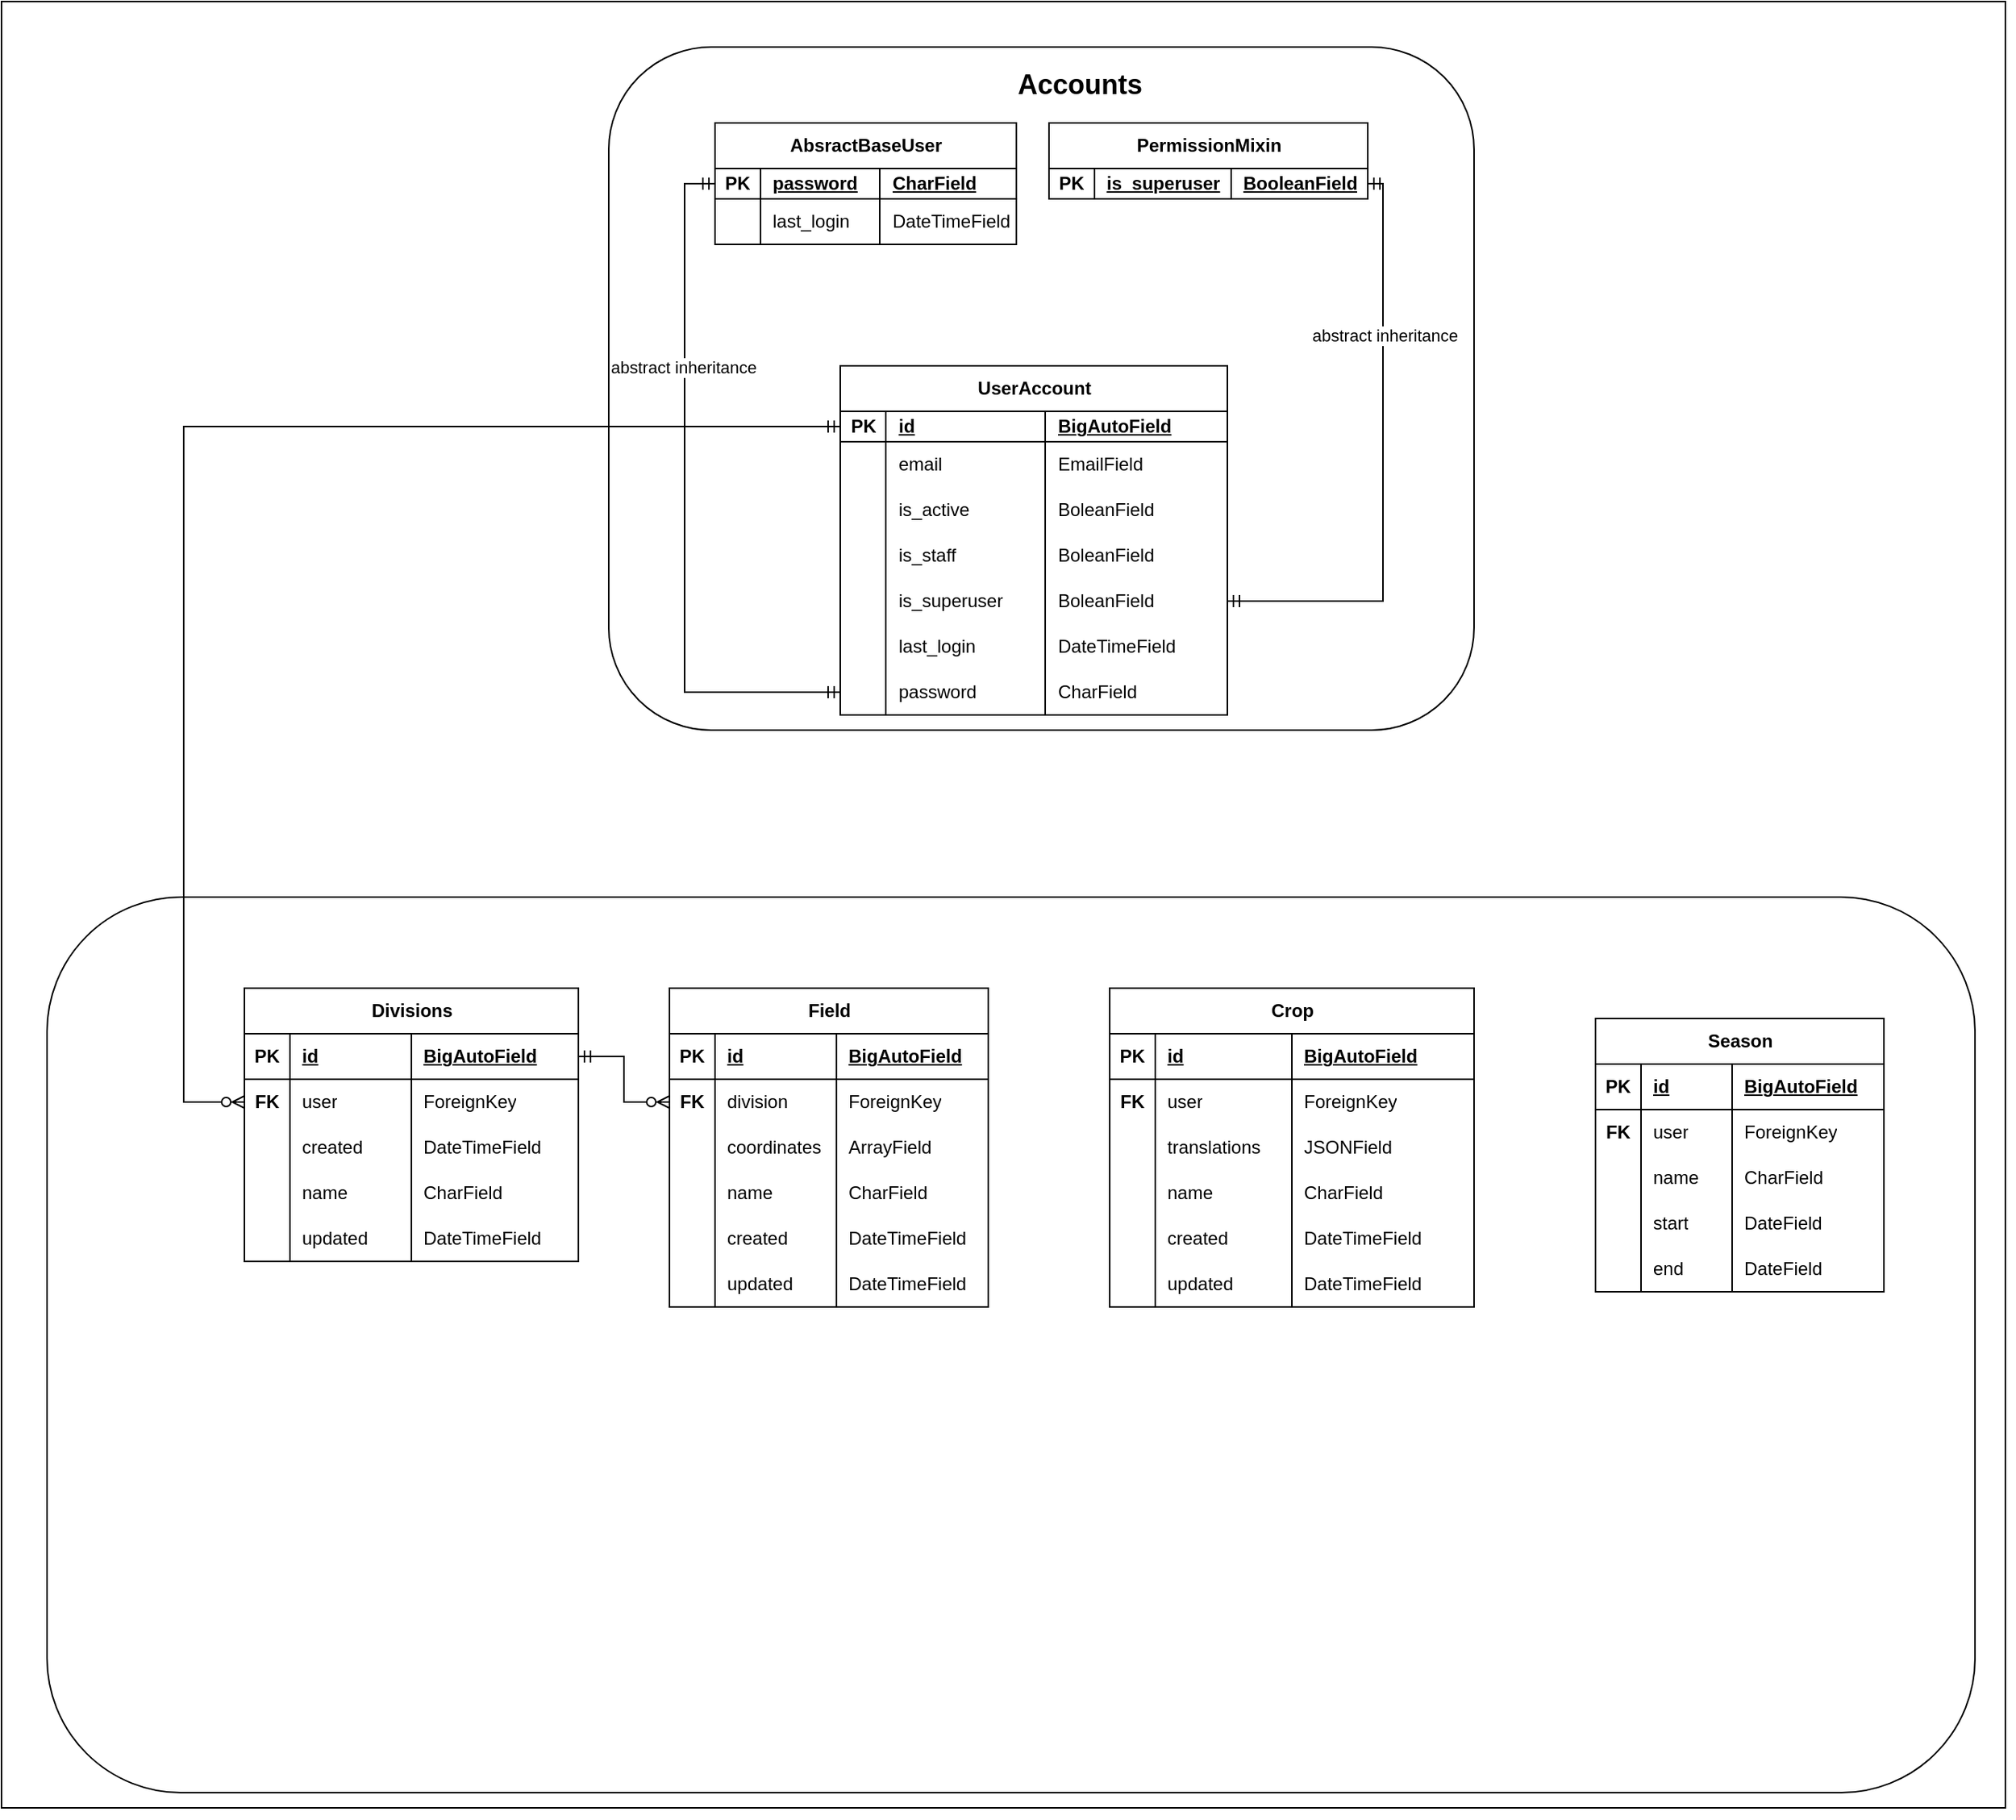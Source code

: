 <mxfile version="25.0.1">
  <diagram name="Page-1" id="e56a1550-8fbb-45ad-956c-1786394a9013">
    <mxGraphModel dx="2534" dy="1670" grid="1" gridSize="10" guides="1" tooltips="1" connect="1" arrows="1" fold="1" page="1" pageScale="1" pageWidth="1100" pageHeight="850" background="none" math="0" shadow="0">
      <root>
        <mxCell id="0" />
        <mxCell id="1" parent="0" />
        <mxCell id="ME0c5dzLjAm_qCSo5wsc-98" value="" style="group;shadow=1;" vertex="1" connectable="0" parent="1">
          <mxGeometry x="60" y="-90" width="980" height="1160" as="geometry" />
        </mxCell>
        <mxCell id="ME0c5dzLjAm_qCSo5wsc-104" value="" style="rounded=0;whiteSpace=wrap;html=1;" vertex="1" parent="ME0c5dzLjAm_qCSo5wsc-98">
          <mxGeometry x="-340" y="-30" width="1320" height="1190" as="geometry" />
        </mxCell>
        <mxCell id="ME0c5dzLjAm_qCSo5wsc-14" value="" style="rounded=1;whiteSpace=wrap;html=1;" vertex="1" parent="ME0c5dzLjAm_qCSo5wsc-98">
          <mxGeometry x="60" width="570" height="450" as="geometry" />
        </mxCell>
        <mxCell id="ME0c5dzLjAm_qCSo5wsc-15" value="UserAccount" style="shape=table;startSize=30;container=1;collapsible=1;childLayout=tableLayout;fixedRows=1;rowLines=0;fontStyle=1;align=center;resizeLast=1;html=1;" vertex="1" parent="ME0c5dzLjAm_qCSo5wsc-98">
          <mxGeometry x="212.5" y="210" width="255" height="230" as="geometry" />
        </mxCell>
        <mxCell id="ME0c5dzLjAm_qCSo5wsc-16" value="" style="shape=tableRow;horizontal=0;startSize=0;swimlaneHead=0;swimlaneBody=0;fillColor=none;collapsible=0;dropTarget=0;points=[[0,0.5],[1,0.5]];portConstraint=eastwest;top=0;left=0;right=0;bottom=1;" vertex="1" parent="ME0c5dzLjAm_qCSo5wsc-15">
          <mxGeometry y="30" width="255" height="20" as="geometry" />
        </mxCell>
        <mxCell id="ME0c5dzLjAm_qCSo5wsc-17" value="PK" style="shape=partialRectangle;connectable=0;fillColor=none;top=0;left=0;bottom=0;right=0;fontStyle=1;overflow=hidden;whiteSpace=wrap;html=1;" vertex="1" parent="ME0c5dzLjAm_qCSo5wsc-16">
          <mxGeometry width="30" height="20" as="geometry">
            <mxRectangle width="30" height="20" as="alternateBounds" />
          </mxGeometry>
        </mxCell>
        <mxCell id="ME0c5dzLjAm_qCSo5wsc-18" value="id" style="shape=partialRectangle;connectable=0;fillColor=none;top=0;left=0;bottom=0;right=0;align=left;spacingLeft=6;fontStyle=5;overflow=hidden;whiteSpace=wrap;html=1;" vertex="1" parent="ME0c5dzLjAm_qCSo5wsc-16">
          <mxGeometry x="30" width="105" height="20" as="geometry">
            <mxRectangle width="105" height="20" as="alternateBounds" />
          </mxGeometry>
        </mxCell>
        <mxCell id="ME0c5dzLjAm_qCSo5wsc-34" value="BigAutoField" style="shape=partialRectangle;connectable=0;fillColor=none;top=0;left=0;bottom=0;right=0;align=left;spacingLeft=6;fontStyle=5;overflow=hidden;whiteSpace=wrap;html=1;" vertex="1" parent="ME0c5dzLjAm_qCSo5wsc-16">
          <mxGeometry x="135" width="120" height="20" as="geometry">
            <mxRectangle width="120" height="20" as="alternateBounds" />
          </mxGeometry>
        </mxCell>
        <mxCell id="ME0c5dzLjAm_qCSo5wsc-19" value="" style="shape=tableRow;horizontal=0;startSize=0;swimlaneHead=0;swimlaneBody=0;fillColor=none;collapsible=0;dropTarget=0;points=[[0,0.5],[1,0.5]];portConstraint=eastwest;top=0;left=0;right=0;bottom=0;" vertex="1" parent="ME0c5dzLjAm_qCSo5wsc-15">
          <mxGeometry y="50" width="255" height="30" as="geometry" />
        </mxCell>
        <mxCell id="ME0c5dzLjAm_qCSo5wsc-20" value="" style="shape=partialRectangle;connectable=0;fillColor=none;top=0;left=0;bottom=0;right=0;editable=1;overflow=hidden;whiteSpace=wrap;html=1;" vertex="1" parent="ME0c5dzLjAm_qCSo5wsc-19">
          <mxGeometry width="30" height="30" as="geometry">
            <mxRectangle width="30" height="30" as="alternateBounds" />
          </mxGeometry>
        </mxCell>
        <mxCell id="ME0c5dzLjAm_qCSo5wsc-21" value="email" style="shape=partialRectangle;connectable=0;fillColor=none;top=0;left=0;bottom=0;right=0;align=left;spacingLeft=6;overflow=hidden;whiteSpace=wrap;html=1;" vertex="1" parent="ME0c5dzLjAm_qCSo5wsc-19">
          <mxGeometry x="30" width="105" height="30" as="geometry">
            <mxRectangle width="105" height="30" as="alternateBounds" />
          </mxGeometry>
        </mxCell>
        <mxCell id="ME0c5dzLjAm_qCSo5wsc-35" value="EmailField" style="shape=partialRectangle;connectable=0;fillColor=none;top=0;left=0;bottom=0;right=0;align=left;spacingLeft=6;overflow=hidden;whiteSpace=wrap;html=1;" vertex="1" parent="ME0c5dzLjAm_qCSo5wsc-19">
          <mxGeometry x="135" width="120" height="30" as="geometry">
            <mxRectangle width="120" height="30" as="alternateBounds" />
          </mxGeometry>
        </mxCell>
        <mxCell id="ME0c5dzLjAm_qCSo5wsc-22" value="" style="shape=tableRow;horizontal=0;startSize=0;swimlaneHead=0;swimlaneBody=0;fillColor=none;collapsible=0;dropTarget=0;points=[[0,0.5],[1,0.5]];portConstraint=eastwest;top=0;left=0;right=0;bottom=0;" vertex="1" parent="ME0c5dzLjAm_qCSo5wsc-15">
          <mxGeometry y="80" width="255" height="30" as="geometry" />
        </mxCell>
        <mxCell id="ME0c5dzLjAm_qCSo5wsc-23" value="" style="shape=partialRectangle;connectable=0;fillColor=none;top=0;left=0;bottom=0;right=0;editable=1;overflow=hidden;whiteSpace=wrap;html=1;" vertex="1" parent="ME0c5dzLjAm_qCSo5wsc-22">
          <mxGeometry width="30" height="30" as="geometry">
            <mxRectangle width="30" height="30" as="alternateBounds" />
          </mxGeometry>
        </mxCell>
        <mxCell id="ME0c5dzLjAm_qCSo5wsc-24" value="is_active" style="shape=partialRectangle;connectable=0;fillColor=none;top=0;left=0;bottom=0;right=0;align=left;spacingLeft=6;overflow=hidden;whiteSpace=wrap;html=1;" vertex="1" parent="ME0c5dzLjAm_qCSo5wsc-22">
          <mxGeometry x="30" width="105" height="30" as="geometry">
            <mxRectangle width="105" height="30" as="alternateBounds" />
          </mxGeometry>
        </mxCell>
        <mxCell id="ME0c5dzLjAm_qCSo5wsc-36" value="BoleanField" style="shape=partialRectangle;connectable=0;fillColor=none;top=0;left=0;bottom=0;right=0;align=left;spacingLeft=6;overflow=hidden;whiteSpace=wrap;html=1;" vertex="1" parent="ME0c5dzLjAm_qCSo5wsc-22">
          <mxGeometry x="135" width="120" height="30" as="geometry">
            <mxRectangle width="120" height="30" as="alternateBounds" />
          </mxGeometry>
        </mxCell>
        <mxCell id="ME0c5dzLjAm_qCSo5wsc-25" value="" style="shape=tableRow;horizontal=0;startSize=0;swimlaneHead=0;swimlaneBody=0;fillColor=none;collapsible=0;dropTarget=0;points=[[0,0.5],[1,0.5]];portConstraint=eastwest;top=0;left=0;right=0;bottom=0;" vertex="1" parent="ME0c5dzLjAm_qCSo5wsc-15">
          <mxGeometry y="110" width="255" height="30" as="geometry" />
        </mxCell>
        <mxCell id="ME0c5dzLjAm_qCSo5wsc-26" value="" style="shape=partialRectangle;connectable=0;fillColor=none;top=0;left=0;bottom=0;right=0;editable=1;overflow=hidden;whiteSpace=wrap;html=1;" vertex="1" parent="ME0c5dzLjAm_qCSo5wsc-25">
          <mxGeometry width="30" height="30" as="geometry">
            <mxRectangle width="30" height="30" as="alternateBounds" />
          </mxGeometry>
        </mxCell>
        <mxCell id="ME0c5dzLjAm_qCSo5wsc-27" value="is_staff" style="shape=partialRectangle;connectable=0;fillColor=none;top=0;left=0;bottom=0;right=0;align=left;spacingLeft=6;overflow=hidden;whiteSpace=wrap;html=1;" vertex="1" parent="ME0c5dzLjAm_qCSo5wsc-25">
          <mxGeometry x="30" width="105" height="30" as="geometry">
            <mxRectangle width="105" height="30" as="alternateBounds" />
          </mxGeometry>
        </mxCell>
        <mxCell id="ME0c5dzLjAm_qCSo5wsc-37" value="BoleanField" style="shape=partialRectangle;connectable=0;fillColor=none;top=0;left=0;bottom=0;right=0;align=left;spacingLeft=6;overflow=hidden;whiteSpace=wrap;html=1;" vertex="1" parent="ME0c5dzLjAm_qCSo5wsc-25">
          <mxGeometry x="135" width="120" height="30" as="geometry">
            <mxRectangle width="120" height="30" as="alternateBounds" />
          </mxGeometry>
        </mxCell>
        <mxCell id="ME0c5dzLjAm_qCSo5wsc-31" style="shape=tableRow;horizontal=0;startSize=0;swimlaneHead=0;swimlaneBody=0;fillColor=none;collapsible=0;dropTarget=0;points=[[0,0.5],[1,0.5]];portConstraint=eastwest;top=0;left=0;right=0;bottom=0;" vertex="1" parent="ME0c5dzLjAm_qCSo5wsc-15">
          <mxGeometry y="140" width="255" height="30" as="geometry" />
        </mxCell>
        <mxCell id="ME0c5dzLjAm_qCSo5wsc-32" style="shape=partialRectangle;connectable=0;fillColor=none;top=0;left=0;bottom=0;right=0;editable=1;overflow=hidden;whiteSpace=wrap;html=1;" vertex="1" parent="ME0c5dzLjAm_qCSo5wsc-31">
          <mxGeometry width="30" height="30" as="geometry">
            <mxRectangle width="30" height="30" as="alternateBounds" />
          </mxGeometry>
        </mxCell>
        <mxCell id="ME0c5dzLjAm_qCSo5wsc-33" value="is_superuser" style="shape=partialRectangle;connectable=0;fillColor=none;top=0;left=0;bottom=0;right=0;align=left;spacingLeft=6;overflow=hidden;whiteSpace=wrap;html=1;" vertex="1" parent="ME0c5dzLjAm_qCSo5wsc-31">
          <mxGeometry x="30" width="105" height="30" as="geometry">
            <mxRectangle width="105" height="30" as="alternateBounds" />
          </mxGeometry>
        </mxCell>
        <mxCell id="ME0c5dzLjAm_qCSo5wsc-38" value="BoleanField" style="shape=partialRectangle;connectable=0;fillColor=none;top=0;left=0;bottom=0;right=0;align=left;spacingLeft=6;overflow=hidden;whiteSpace=wrap;html=1;" vertex="1" parent="ME0c5dzLjAm_qCSo5wsc-31">
          <mxGeometry x="135" width="120" height="30" as="geometry">
            <mxRectangle width="120" height="30" as="alternateBounds" />
          </mxGeometry>
        </mxCell>
        <mxCell id="ME0c5dzLjAm_qCSo5wsc-43" style="shape=tableRow;horizontal=0;startSize=0;swimlaneHead=0;swimlaneBody=0;fillColor=none;collapsible=0;dropTarget=0;points=[[0,0.5],[1,0.5]];portConstraint=eastwest;top=0;left=0;right=0;bottom=0;" vertex="1" parent="ME0c5dzLjAm_qCSo5wsc-15">
          <mxGeometry y="170" width="255" height="30" as="geometry" />
        </mxCell>
        <mxCell id="ME0c5dzLjAm_qCSo5wsc-44" style="shape=partialRectangle;connectable=0;fillColor=none;top=0;left=0;bottom=0;right=0;editable=1;overflow=hidden;whiteSpace=wrap;html=1;" vertex="1" parent="ME0c5dzLjAm_qCSo5wsc-43">
          <mxGeometry width="30" height="30" as="geometry">
            <mxRectangle width="30" height="30" as="alternateBounds" />
          </mxGeometry>
        </mxCell>
        <mxCell id="ME0c5dzLjAm_qCSo5wsc-45" value="last_login" style="shape=partialRectangle;connectable=0;fillColor=none;top=0;left=0;bottom=0;right=0;align=left;spacingLeft=6;overflow=hidden;whiteSpace=wrap;html=1;" vertex="1" parent="ME0c5dzLjAm_qCSo5wsc-43">
          <mxGeometry x="30" width="105" height="30" as="geometry">
            <mxRectangle width="105" height="30" as="alternateBounds" />
          </mxGeometry>
        </mxCell>
        <mxCell id="ME0c5dzLjAm_qCSo5wsc-46" value="DateTimeField" style="shape=partialRectangle;connectable=0;fillColor=none;top=0;left=0;bottom=0;right=0;align=left;spacingLeft=6;overflow=hidden;whiteSpace=wrap;html=1;" vertex="1" parent="ME0c5dzLjAm_qCSo5wsc-43">
          <mxGeometry x="135" width="120" height="30" as="geometry">
            <mxRectangle width="120" height="30" as="alternateBounds" />
          </mxGeometry>
        </mxCell>
        <mxCell id="ME0c5dzLjAm_qCSo5wsc-39" style="shape=tableRow;horizontal=0;startSize=0;swimlaneHead=0;swimlaneBody=0;fillColor=none;collapsible=0;dropTarget=0;points=[[0,0.5],[1,0.5]];portConstraint=eastwest;top=0;left=0;right=0;bottom=0;" vertex="1" parent="ME0c5dzLjAm_qCSo5wsc-15">
          <mxGeometry y="200" width="255" height="30" as="geometry" />
        </mxCell>
        <mxCell id="ME0c5dzLjAm_qCSo5wsc-40" style="shape=partialRectangle;connectable=0;fillColor=none;top=0;left=0;bottom=0;right=0;editable=1;overflow=hidden;whiteSpace=wrap;html=1;" vertex="1" parent="ME0c5dzLjAm_qCSo5wsc-39">
          <mxGeometry width="30" height="30" as="geometry">
            <mxRectangle width="30" height="30" as="alternateBounds" />
          </mxGeometry>
        </mxCell>
        <mxCell id="ME0c5dzLjAm_qCSo5wsc-41" value="password" style="shape=partialRectangle;connectable=0;fillColor=none;top=0;left=0;bottom=0;right=0;align=left;spacingLeft=6;overflow=hidden;whiteSpace=wrap;html=1;" vertex="1" parent="ME0c5dzLjAm_qCSo5wsc-39">
          <mxGeometry x="30" width="105" height="30" as="geometry">
            <mxRectangle width="105" height="30" as="alternateBounds" />
          </mxGeometry>
        </mxCell>
        <mxCell id="ME0c5dzLjAm_qCSo5wsc-42" value="CharField" style="shape=partialRectangle;connectable=0;fillColor=none;top=0;left=0;bottom=0;right=0;align=left;spacingLeft=6;overflow=hidden;whiteSpace=wrap;html=1;" vertex="1" parent="ME0c5dzLjAm_qCSo5wsc-39">
          <mxGeometry x="135" width="120" height="30" as="geometry">
            <mxRectangle width="120" height="30" as="alternateBounds" />
          </mxGeometry>
        </mxCell>
        <mxCell id="ME0c5dzLjAm_qCSo5wsc-48" value="AbsractBaseUser" style="shape=table;startSize=30;container=1;collapsible=1;childLayout=tableLayout;fixedRows=1;rowLines=0;fontStyle=1;align=center;resizeLast=1;html=1;" vertex="1" parent="ME0c5dzLjAm_qCSo5wsc-98">
          <mxGeometry x="130" y="50" width="198.53" height="80" as="geometry" />
        </mxCell>
        <mxCell id="ME0c5dzLjAm_qCSo5wsc-49" value="" style="shape=tableRow;horizontal=0;startSize=0;swimlaneHead=0;swimlaneBody=0;fillColor=none;collapsible=0;dropTarget=0;points=[[0,0.5],[1,0.5]];portConstraint=eastwest;top=0;left=0;right=0;bottom=1;" vertex="1" parent="ME0c5dzLjAm_qCSo5wsc-48">
          <mxGeometry y="30" width="198.53" height="20" as="geometry" />
        </mxCell>
        <mxCell id="ME0c5dzLjAm_qCSo5wsc-50" value="PK" style="shape=partialRectangle;connectable=0;fillColor=none;top=0;left=0;bottom=0;right=0;fontStyle=1;overflow=hidden;whiteSpace=wrap;html=1;" vertex="1" parent="ME0c5dzLjAm_qCSo5wsc-49">
          <mxGeometry width="30" height="20" as="geometry">
            <mxRectangle width="30" height="20" as="alternateBounds" />
          </mxGeometry>
        </mxCell>
        <mxCell id="ME0c5dzLjAm_qCSo5wsc-51" value="password" style="shape=partialRectangle;connectable=0;fillColor=none;top=0;left=0;bottom=0;right=0;align=left;spacingLeft=6;fontStyle=5;overflow=hidden;whiteSpace=wrap;html=1;" vertex="1" parent="ME0c5dzLjAm_qCSo5wsc-49">
          <mxGeometry x="30" width="78.529" height="20" as="geometry">
            <mxRectangle width="78.529" height="20" as="alternateBounds" />
          </mxGeometry>
        </mxCell>
        <mxCell id="ME0c5dzLjAm_qCSo5wsc-52" value="CharField" style="shape=partialRectangle;connectable=0;fillColor=none;top=0;left=0;bottom=0;right=0;align=left;spacingLeft=6;fontStyle=5;overflow=hidden;whiteSpace=wrap;html=1;" vertex="1" parent="ME0c5dzLjAm_qCSo5wsc-49">
          <mxGeometry x="108.529" width="90.001" height="20" as="geometry">
            <mxRectangle width="90.001" height="20" as="alternateBounds" />
          </mxGeometry>
        </mxCell>
        <mxCell id="ME0c5dzLjAm_qCSo5wsc-53" value="" style="shape=tableRow;horizontal=0;startSize=0;swimlaneHead=0;swimlaneBody=0;fillColor=none;collapsible=0;dropTarget=0;points=[[0,0.5],[1,0.5]];portConstraint=eastwest;top=0;left=0;right=0;bottom=0;" vertex="1" parent="ME0c5dzLjAm_qCSo5wsc-48">
          <mxGeometry y="50" width="198.53" height="30" as="geometry" />
        </mxCell>
        <mxCell id="ME0c5dzLjAm_qCSo5wsc-54" value="" style="shape=partialRectangle;connectable=0;fillColor=none;top=0;left=0;bottom=0;right=0;editable=1;overflow=hidden;whiteSpace=wrap;html=1;" vertex="1" parent="ME0c5dzLjAm_qCSo5wsc-53">
          <mxGeometry width="30" height="30" as="geometry">
            <mxRectangle width="30" height="30" as="alternateBounds" />
          </mxGeometry>
        </mxCell>
        <mxCell id="ME0c5dzLjAm_qCSo5wsc-55" value="last_login" style="shape=partialRectangle;connectable=0;fillColor=none;top=0;left=0;bottom=0;right=0;align=left;spacingLeft=6;overflow=hidden;whiteSpace=wrap;html=1;" vertex="1" parent="ME0c5dzLjAm_qCSo5wsc-53">
          <mxGeometry x="30" width="78.529" height="30" as="geometry">
            <mxRectangle width="78.529" height="30" as="alternateBounds" />
          </mxGeometry>
        </mxCell>
        <mxCell id="ME0c5dzLjAm_qCSo5wsc-56" value="DateTimeField" style="shape=partialRectangle;connectable=0;fillColor=none;top=0;left=0;bottom=0;right=0;align=left;spacingLeft=6;overflow=hidden;whiteSpace=wrap;html=1;" vertex="1" parent="ME0c5dzLjAm_qCSo5wsc-53">
          <mxGeometry x="108.529" width="90.001" height="30" as="geometry">
            <mxRectangle width="90.001" height="30" as="alternateBounds" />
          </mxGeometry>
        </mxCell>
        <mxCell id="ME0c5dzLjAm_qCSo5wsc-77" value="PermissionMixin" style="shape=table;startSize=30;container=1;collapsible=1;childLayout=tableLayout;fixedRows=1;rowLines=0;fontStyle=1;align=center;resizeLast=1;html=1;" vertex="1" parent="ME0c5dzLjAm_qCSo5wsc-98">
          <mxGeometry x="350" y="50" width="210" height="50" as="geometry" />
        </mxCell>
        <mxCell id="ME0c5dzLjAm_qCSo5wsc-78" value="" style="shape=tableRow;horizontal=0;startSize=0;swimlaneHead=0;swimlaneBody=0;fillColor=none;collapsible=0;dropTarget=0;points=[[0,0.5],[1,0.5]];portConstraint=eastwest;top=0;left=0;right=0;bottom=1;" vertex="1" parent="ME0c5dzLjAm_qCSo5wsc-77">
          <mxGeometry y="30" width="210" height="20" as="geometry" />
        </mxCell>
        <mxCell id="ME0c5dzLjAm_qCSo5wsc-79" value="PK" style="shape=partialRectangle;connectable=0;fillColor=none;top=0;left=0;bottom=0;right=0;fontStyle=1;overflow=hidden;whiteSpace=wrap;html=1;" vertex="1" parent="ME0c5dzLjAm_qCSo5wsc-78">
          <mxGeometry width="30" height="20" as="geometry">
            <mxRectangle width="30" height="20" as="alternateBounds" />
          </mxGeometry>
        </mxCell>
        <mxCell id="ME0c5dzLjAm_qCSo5wsc-80" value="is_superuser" style="shape=partialRectangle;connectable=0;fillColor=none;top=0;left=0;bottom=0;right=0;align=left;spacingLeft=6;fontStyle=5;overflow=hidden;whiteSpace=wrap;html=1;" vertex="1" parent="ME0c5dzLjAm_qCSo5wsc-78">
          <mxGeometry x="30" width="90" height="20" as="geometry">
            <mxRectangle width="90" height="20" as="alternateBounds" />
          </mxGeometry>
        </mxCell>
        <mxCell id="ME0c5dzLjAm_qCSo5wsc-81" value="BooleanField" style="shape=partialRectangle;connectable=0;fillColor=none;top=0;left=0;bottom=0;right=0;align=left;spacingLeft=6;fontStyle=5;overflow=hidden;whiteSpace=wrap;html=1;" vertex="1" parent="ME0c5dzLjAm_qCSo5wsc-78">
          <mxGeometry x="120" width="90" height="20" as="geometry">
            <mxRectangle width="90" height="20" as="alternateBounds" />
          </mxGeometry>
        </mxCell>
        <mxCell id="ME0c5dzLjAm_qCSo5wsc-92" value="" style="fontSize=12;html=1;endArrow=ERmandOne;startArrow=ERmandOne;rounded=0;exitX=0;exitY=0.5;exitDx=0;exitDy=0;edgeStyle=elbowEdgeStyle;" edge="1" parent="ME0c5dzLjAm_qCSo5wsc-98" source="ME0c5dzLjAm_qCSo5wsc-39" target="ME0c5dzLjAm_qCSo5wsc-49">
          <mxGeometry width="100" height="100" relative="1" as="geometry">
            <mxPoint x="-51.471" y="190" as="sourcePoint" />
            <mxPoint x="51.471" y="90" as="targetPoint" />
            <Array as="points">
              <mxPoint x="110" y="250" />
            </Array>
          </mxGeometry>
        </mxCell>
        <mxCell id="ME0c5dzLjAm_qCSo5wsc-94" value="abstract inheritance" style="edgeLabel;html=1;align=center;verticalAlign=middle;resizable=0;points=[];" vertex="1" connectable="0" parent="ME0c5dzLjAm_qCSo5wsc-92">
          <mxGeometry x="0.383" y="1" relative="1" as="geometry">
            <mxPoint as="offset" />
          </mxGeometry>
        </mxCell>
        <mxCell id="ME0c5dzLjAm_qCSo5wsc-96" value="" style="edgeStyle=elbowEdgeStyle;fontSize=12;html=1;endArrow=ERmandOne;startArrow=ERmandOne;rounded=0;entryX=1;entryY=0.5;entryDx=0;entryDy=0;" edge="1" parent="ME0c5dzLjAm_qCSo5wsc-98" source="ME0c5dzLjAm_qCSo5wsc-31" target="ME0c5dzLjAm_qCSo5wsc-78">
          <mxGeometry width="100" height="100" relative="1" as="geometry">
            <mxPoint x="535.294" y="240" as="sourcePoint" />
            <mxPoint x="638.235" y="140" as="targetPoint" />
            <Array as="points">
              <mxPoint x="570" y="230" />
            </Array>
          </mxGeometry>
        </mxCell>
        <mxCell id="ME0c5dzLjAm_qCSo5wsc-97" value="abstract inheritance" style="edgeLabel;html=1;align=center;verticalAlign=middle;resizable=0;points=[];" vertex="1" connectable="0" parent="ME0c5dzLjAm_qCSo5wsc-96">
          <mxGeometry x="0.436" y="-1" relative="1" as="geometry">
            <mxPoint as="offset" />
          </mxGeometry>
        </mxCell>
        <mxCell id="ME0c5dzLjAm_qCSo5wsc-99" value="&lt;b&gt;&lt;font style=&quot;font-size: 18px;&quot;&gt;Accounts&lt;/font&gt;&lt;/b&gt;" style="text;strokeColor=none;align=center;fillColor=none;html=1;verticalAlign=middle;whiteSpace=wrap;rounded=0;" vertex="1" parent="ME0c5dzLjAm_qCSo5wsc-98">
          <mxGeometry x="277.941" y="10" width="185.294" height="30" as="geometry" />
        </mxCell>
        <mxCell id="ME0c5dzLjAm_qCSo5wsc-102" value="" style="rounded=1;whiteSpace=wrap;html=1;" vertex="1" parent="ME0c5dzLjAm_qCSo5wsc-98">
          <mxGeometry x="-310" y="560" width="1270" height="590" as="geometry" />
        </mxCell>
        <mxCell id="ME0c5dzLjAm_qCSo5wsc-180" value="Crop" style="shape=table;startSize=30;container=1;collapsible=1;childLayout=tableLayout;fixedRows=1;rowLines=0;fontStyle=1;align=center;resizeLast=1;html=1;" vertex="1" parent="ME0c5dzLjAm_qCSo5wsc-98">
          <mxGeometry x="390" y="620" width="240" height="210" as="geometry" />
        </mxCell>
        <mxCell id="ME0c5dzLjAm_qCSo5wsc-181" value="" style="shape=tableRow;horizontal=0;startSize=0;swimlaneHead=0;swimlaneBody=0;fillColor=none;collapsible=0;dropTarget=0;points=[[0,0.5],[1,0.5]];portConstraint=eastwest;top=0;left=0;right=0;bottom=1;" vertex="1" parent="ME0c5dzLjAm_qCSo5wsc-180">
          <mxGeometry y="30" width="240" height="30" as="geometry" />
        </mxCell>
        <mxCell id="ME0c5dzLjAm_qCSo5wsc-182" value="PK" style="shape=partialRectangle;connectable=0;fillColor=none;top=0;left=0;bottom=0;right=0;fontStyle=1;overflow=hidden;whiteSpace=wrap;html=1;" vertex="1" parent="ME0c5dzLjAm_qCSo5wsc-181">
          <mxGeometry width="30" height="30" as="geometry">
            <mxRectangle width="30" height="30" as="alternateBounds" />
          </mxGeometry>
        </mxCell>
        <mxCell id="ME0c5dzLjAm_qCSo5wsc-183" value="id" style="shape=partialRectangle;connectable=0;fillColor=none;top=0;left=0;bottom=0;right=0;align=left;spacingLeft=6;fontStyle=5;overflow=hidden;whiteSpace=wrap;html=1;" vertex="1" parent="ME0c5dzLjAm_qCSo5wsc-181">
          <mxGeometry x="30" width="90" height="30" as="geometry">
            <mxRectangle width="90" height="30" as="alternateBounds" />
          </mxGeometry>
        </mxCell>
        <mxCell id="ME0c5dzLjAm_qCSo5wsc-184" value="BigAutoField" style="shape=partialRectangle;connectable=0;fillColor=none;top=0;left=0;bottom=0;right=0;align=left;spacingLeft=6;fontStyle=5;overflow=hidden;whiteSpace=wrap;html=1;" vertex="1" parent="ME0c5dzLjAm_qCSo5wsc-181">
          <mxGeometry x="120" width="120" height="30" as="geometry">
            <mxRectangle width="120" height="30" as="alternateBounds" />
          </mxGeometry>
        </mxCell>
        <mxCell id="ME0c5dzLjAm_qCSo5wsc-185" value="" style="shape=tableRow;horizontal=0;startSize=0;swimlaneHead=0;swimlaneBody=0;fillColor=none;collapsible=0;dropTarget=0;points=[[0,0.5],[1,0.5]];portConstraint=eastwest;top=0;left=0;right=0;bottom=0;" vertex="1" parent="ME0c5dzLjAm_qCSo5wsc-180">
          <mxGeometry y="60" width="240" height="30" as="geometry" />
        </mxCell>
        <mxCell id="ME0c5dzLjAm_qCSo5wsc-186" value="FK" style="shape=partialRectangle;connectable=0;fillColor=none;top=0;left=0;bottom=0;right=0;editable=1;overflow=hidden;whiteSpace=wrap;html=1;fontStyle=1" vertex="1" parent="ME0c5dzLjAm_qCSo5wsc-185">
          <mxGeometry width="30" height="30" as="geometry">
            <mxRectangle width="30" height="30" as="alternateBounds" />
          </mxGeometry>
        </mxCell>
        <mxCell id="ME0c5dzLjAm_qCSo5wsc-187" value="user" style="shape=partialRectangle;connectable=0;fillColor=none;top=0;left=0;bottom=0;right=0;align=left;spacingLeft=6;overflow=hidden;whiteSpace=wrap;html=1;" vertex="1" parent="ME0c5dzLjAm_qCSo5wsc-185">
          <mxGeometry x="30" width="90" height="30" as="geometry">
            <mxRectangle width="90" height="30" as="alternateBounds" />
          </mxGeometry>
        </mxCell>
        <mxCell id="ME0c5dzLjAm_qCSo5wsc-188" value="ForeignKey" style="shape=partialRectangle;connectable=0;fillColor=none;top=0;left=0;bottom=0;right=0;align=left;spacingLeft=6;overflow=hidden;whiteSpace=wrap;html=1;" vertex="1" parent="ME0c5dzLjAm_qCSo5wsc-185">
          <mxGeometry x="120" width="120" height="30" as="geometry">
            <mxRectangle width="120" height="30" as="alternateBounds" />
          </mxGeometry>
        </mxCell>
        <mxCell id="ME0c5dzLjAm_qCSo5wsc-189" value="" style="shape=tableRow;horizontal=0;startSize=0;swimlaneHead=0;swimlaneBody=0;fillColor=none;collapsible=0;dropTarget=0;points=[[0,0.5],[1,0.5]];portConstraint=eastwest;top=0;left=0;right=0;bottom=0;" vertex="1" parent="ME0c5dzLjAm_qCSo5wsc-180">
          <mxGeometry y="90" width="240" height="30" as="geometry" />
        </mxCell>
        <mxCell id="ME0c5dzLjAm_qCSo5wsc-190" value="" style="shape=partialRectangle;connectable=0;fillColor=none;top=0;left=0;bottom=0;right=0;editable=1;overflow=hidden;whiteSpace=wrap;html=1;" vertex="1" parent="ME0c5dzLjAm_qCSo5wsc-189">
          <mxGeometry width="30" height="30" as="geometry">
            <mxRectangle width="30" height="30" as="alternateBounds" />
          </mxGeometry>
        </mxCell>
        <mxCell id="ME0c5dzLjAm_qCSo5wsc-191" value="translations" style="shape=partialRectangle;connectable=0;fillColor=none;top=0;left=0;bottom=0;right=0;align=left;spacingLeft=6;overflow=hidden;whiteSpace=wrap;html=1;" vertex="1" parent="ME0c5dzLjAm_qCSo5wsc-189">
          <mxGeometry x="30" width="90" height="30" as="geometry">
            <mxRectangle width="90" height="30" as="alternateBounds" />
          </mxGeometry>
        </mxCell>
        <mxCell id="ME0c5dzLjAm_qCSo5wsc-192" value="JSONField" style="shape=partialRectangle;connectable=0;fillColor=none;top=0;left=0;bottom=0;right=0;align=left;spacingLeft=6;overflow=hidden;whiteSpace=wrap;html=1;" vertex="1" parent="ME0c5dzLjAm_qCSo5wsc-189">
          <mxGeometry x="120" width="120" height="30" as="geometry">
            <mxRectangle width="120" height="30" as="alternateBounds" />
          </mxGeometry>
        </mxCell>
        <mxCell id="ME0c5dzLjAm_qCSo5wsc-193" value="" style="shape=tableRow;horizontal=0;startSize=0;swimlaneHead=0;swimlaneBody=0;fillColor=none;collapsible=0;dropTarget=0;points=[[0,0.5],[1,0.5]];portConstraint=eastwest;top=0;left=0;right=0;bottom=0;" vertex="1" parent="ME0c5dzLjAm_qCSo5wsc-180">
          <mxGeometry y="120" width="240" height="30" as="geometry" />
        </mxCell>
        <mxCell id="ME0c5dzLjAm_qCSo5wsc-194" value="" style="shape=partialRectangle;connectable=0;fillColor=none;top=0;left=0;bottom=0;right=0;editable=1;overflow=hidden;whiteSpace=wrap;html=1;" vertex="1" parent="ME0c5dzLjAm_qCSo5wsc-193">
          <mxGeometry width="30" height="30" as="geometry">
            <mxRectangle width="30" height="30" as="alternateBounds" />
          </mxGeometry>
        </mxCell>
        <mxCell id="ME0c5dzLjAm_qCSo5wsc-195" value="name" style="shape=partialRectangle;connectable=0;fillColor=none;top=0;left=0;bottom=0;right=0;align=left;spacingLeft=6;overflow=hidden;whiteSpace=wrap;html=1;" vertex="1" parent="ME0c5dzLjAm_qCSo5wsc-193">
          <mxGeometry x="30" width="90" height="30" as="geometry">
            <mxRectangle width="90" height="30" as="alternateBounds" />
          </mxGeometry>
        </mxCell>
        <mxCell id="ME0c5dzLjAm_qCSo5wsc-196" value="CharField" style="shape=partialRectangle;connectable=0;fillColor=none;top=0;left=0;bottom=0;right=0;align=left;spacingLeft=6;overflow=hidden;whiteSpace=wrap;html=1;" vertex="1" parent="ME0c5dzLjAm_qCSo5wsc-193">
          <mxGeometry x="120" width="120" height="30" as="geometry">
            <mxRectangle width="120" height="30" as="alternateBounds" />
          </mxGeometry>
        </mxCell>
        <mxCell id="ME0c5dzLjAm_qCSo5wsc-197" style="shape=tableRow;horizontal=0;startSize=0;swimlaneHead=0;swimlaneBody=0;fillColor=none;collapsible=0;dropTarget=0;points=[[0,0.5],[1,0.5]];portConstraint=eastwest;top=0;left=0;right=0;bottom=0;" vertex="1" parent="ME0c5dzLjAm_qCSo5wsc-180">
          <mxGeometry y="150" width="240" height="30" as="geometry" />
        </mxCell>
        <mxCell id="ME0c5dzLjAm_qCSo5wsc-198" style="shape=partialRectangle;connectable=0;fillColor=none;top=0;left=0;bottom=0;right=0;editable=1;overflow=hidden;whiteSpace=wrap;html=1;" vertex="1" parent="ME0c5dzLjAm_qCSo5wsc-197">
          <mxGeometry width="30" height="30" as="geometry">
            <mxRectangle width="30" height="30" as="alternateBounds" />
          </mxGeometry>
        </mxCell>
        <mxCell id="ME0c5dzLjAm_qCSo5wsc-199" value="created" style="shape=partialRectangle;connectable=0;fillColor=none;top=0;left=0;bottom=0;right=0;align=left;spacingLeft=6;overflow=hidden;whiteSpace=wrap;html=1;" vertex="1" parent="ME0c5dzLjAm_qCSo5wsc-197">
          <mxGeometry x="30" width="90" height="30" as="geometry">
            <mxRectangle width="90" height="30" as="alternateBounds" />
          </mxGeometry>
        </mxCell>
        <mxCell id="ME0c5dzLjAm_qCSo5wsc-200" value="DateTimeField" style="shape=partialRectangle;connectable=0;fillColor=none;top=0;left=0;bottom=0;right=0;align=left;spacingLeft=6;overflow=hidden;whiteSpace=wrap;html=1;" vertex="1" parent="ME0c5dzLjAm_qCSo5wsc-197">
          <mxGeometry x="120" width="120" height="30" as="geometry">
            <mxRectangle width="120" height="30" as="alternateBounds" />
          </mxGeometry>
        </mxCell>
        <mxCell id="ME0c5dzLjAm_qCSo5wsc-201" style="shape=tableRow;horizontal=0;startSize=0;swimlaneHead=0;swimlaneBody=0;fillColor=none;collapsible=0;dropTarget=0;points=[[0,0.5],[1,0.5]];portConstraint=eastwest;top=0;left=0;right=0;bottom=0;" vertex="1" parent="ME0c5dzLjAm_qCSo5wsc-180">
          <mxGeometry y="180" width="240" height="30" as="geometry" />
        </mxCell>
        <mxCell id="ME0c5dzLjAm_qCSo5wsc-202" style="shape=partialRectangle;connectable=0;fillColor=none;top=0;left=0;bottom=0;right=0;editable=1;overflow=hidden;whiteSpace=wrap;html=1;" vertex="1" parent="ME0c5dzLjAm_qCSo5wsc-201">
          <mxGeometry width="30" height="30" as="geometry">
            <mxRectangle width="30" height="30" as="alternateBounds" />
          </mxGeometry>
        </mxCell>
        <mxCell id="ME0c5dzLjAm_qCSo5wsc-203" value="updated" style="shape=partialRectangle;connectable=0;fillColor=none;top=0;left=0;bottom=0;right=0;align=left;spacingLeft=6;overflow=hidden;whiteSpace=wrap;html=1;" vertex="1" parent="ME0c5dzLjAm_qCSo5wsc-201">
          <mxGeometry x="30" width="90" height="30" as="geometry">
            <mxRectangle width="90" height="30" as="alternateBounds" />
          </mxGeometry>
        </mxCell>
        <mxCell id="ME0c5dzLjAm_qCSo5wsc-204" value="DateTimeField" style="shape=partialRectangle;connectable=0;fillColor=none;top=0;left=0;bottom=0;right=0;align=left;spacingLeft=6;overflow=hidden;whiteSpace=wrap;html=1;" vertex="1" parent="ME0c5dzLjAm_qCSo5wsc-201">
          <mxGeometry x="120" width="120" height="30" as="geometry">
            <mxRectangle width="120" height="30" as="alternateBounds" />
          </mxGeometry>
        </mxCell>
        <mxCell id="ME0c5dzLjAm_qCSo5wsc-205" value="Season" style="shape=table;startSize=30;container=1;collapsible=1;childLayout=tableLayout;fixedRows=1;rowLines=0;fontStyle=1;align=center;resizeLast=1;html=1;" vertex="1" parent="ME0c5dzLjAm_qCSo5wsc-98">
          <mxGeometry x="710" y="640" width="190" height="180" as="geometry" />
        </mxCell>
        <mxCell id="ME0c5dzLjAm_qCSo5wsc-206" value="" style="shape=tableRow;horizontal=0;startSize=0;swimlaneHead=0;swimlaneBody=0;fillColor=none;collapsible=0;dropTarget=0;points=[[0,0.5],[1,0.5]];portConstraint=eastwest;top=0;left=0;right=0;bottom=1;" vertex="1" parent="ME0c5dzLjAm_qCSo5wsc-205">
          <mxGeometry y="30" width="190" height="30" as="geometry" />
        </mxCell>
        <mxCell id="ME0c5dzLjAm_qCSo5wsc-207" value="PK" style="shape=partialRectangle;connectable=0;fillColor=none;top=0;left=0;bottom=0;right=0;fontStyle=1;overflow=hidden;whiteSpace=wrap;html=1;" vertex="1" parent="ME0c5dzLjAm_qCSo5wsc-206">
          <mxGeometry width="30" height="30" as="geometry">
            <mxRectangle width="30" height="30" as="alternateBounds" />
          </mxGeometry>
        </mxCell>
        <mxCell id="ME0c5dzLjAm_qCSo5wsc-208" value="id" style="shape=partialRectangle;connectable=0;fillColor=none;top=0;left=0;bottom=0;right=0;align=left;spacingLeft=6;fontStyle=5;overflow=hidden;whiteSpace=wrap;html=1;" vertex="1" parent="ME0c5dzLjAm_qCSo5wsc-206">
          <mxGeometry x="30" width="60" height="30" as="geometry">
            <mxRectangle width="60" height="30" as="alternateBounds" />
          </mxGeometry>
        </mxCell>
        <mxCell id="ME0c5dzLjAm_qCSo5wsc-209" value="BigAutoField" style="shape=partialRectangle;connectable=0;fillColor=none;top=0;left=0;bottom=0;right=0;align=left;spacingLeft=6;fontStyle=5;overflow=hidden;whiteSpace=wrap;html=1;" vertex="1" parent="ME0c5dzLjAm_qCSo5wsc-206">
          <mxGeometry x="90" width="100" height="30" as="geometry">
            <mxRectangle width="100" height="30" as="alternateBounds" />
          </mxGeometry>
        </mxCell>
        <mxCell id="ME0c5dzLjAm_qCSo5wsc-210" value="" style="shape=tableRow;horizontal=0;startSize=0;swimlaneHead=0;swimlaneBody=0;fillColor=none;collapsible=0;dropTarget=0;points=[[0,0.5],[1,0.5]];portConstraint=eastwest;top=0;left=0;right=0;bottom=0;" vertex="1" parent="ME0c5dzLjAm_qCSo5wsc-205">
          <mxGeometry y="60" width="190" height="30" as="geometry" />
        </mxCell>
        <mxCell id="ME0c5dzLjAm_qCSo5wsc-211" value="FK" style="shape=partialRectangle;connectable=0;fillColor=none;top=0;left=0;bottom=0;right=0;editable=1;overflow=hidden;whiteSpace=wrap;html=1;fontStyle=1" vertex="1" parent="ME0c5dzLjAm_qCSo5wsc-210">
          <mxGeometry width="30" height="30" as="geometry">
            <mxRectangle width="30" height="30" as="alternateBounds" />
          </mxGeometry>
        </mxCell>
        <mxCell id="ME0c5dzLjAm_qCSo5wsc-212" value="user" style="shape=partialRectangle;connectable=0;fillColor=none;top=0;left=0;bottom=0;right=0;align=left;spacingLeft=6;overflow=hidden;whiteSpace=wrap;html=1;" vertex="1" parent="ME0c5dzLjAm_qCSo5wsc-210">
          <mxGeometry x="30" width="60" height="30" as="geometry">
            <mxRectangle width="60" height="30" as="alternateBounds" />
          </mxGeometry>
        </mxCell>
        <mxCell id="ME0c5dzLjAm_qCSo5wsc-213" value="ForeignKey" style="shape=partialRectangle;connectable=0;fillColor=none;top=0;left=0;bottom=0;right=0;align=left;spacingLeft=6;overflow=hidden;whiteSpace=wrap;html=1;" vertex="1" parent="ME0c5dzLjAm_qCSo5wsc-210">
          <mxGeometry x="90" width="100" height="30" as="geometry">
            <mxRectangle width="100" height="30" as="alternateBounds" />
          </mxGeometry>
        </mxCell>
        <mxCell id="ME0c5dzLjAm_qCSo5wsc-218" value="" style="shape=tableRow;horizontal=0;startSize=0;swimlaneHead=0;swimlaneBody=0;fillColor=none;collapsible=0;dropTarget=0;points=[[0,0.5],[1,0.5]];portConstraint=eastwest;top=0;left=0;right=0;bottom=0;" vertex="1" parent="ME0c5dzLjAm_qCSo5wsc-205">
          <mxGeometry y="90" width="190" height="30" as="geometry" />
        </mxCell>
        <mxCell id="ME0c5dzLjAm_qCSo5wsc-219" value="" style="shape=partialRectangle;connectable=0;fillColor=none;top=0;left=0;bottom=0;right=0;editable=1;overflow=hidden;whiteSpace=wrap;html=1;" vertex="1" parent="ME0c5dzLjAm_qCSo5wsc-218">
          <mxGeometry width="30" height="30" as="geometry">
            <mxRectangle width="30" height="30" as="alternateBounds" />
          </mxGeometry>
        </mxCell>
        <mxCell id="ME0c5dzLjAm_qCSo5wsc-220" value="name" style="shape=partialRectangle;connectable=0;fillColor=none;top=0;left=0;bottom=0;right=0;align=left;spacingLeft=6;overflow=hidden;whiteSpace=wrap;html=1;" vertex="1" parent="ME0c5dzLjAm_qCSo5wsc-218">
          <mxGeometry x="30" width="60" height="30" as="geometry">
            <mxRectangle width="60" height="30" as="alternateBounds" />
          </mxGeometry>
        </mxCell>
        <mxCell id="ME0c5dzLjAm_qCSo5wsc-221" value="CharField" style="shape=partialRectangle;connectable=0;fillColor=none;top=0;left=0;bottom=0;right=0;align=left;spacingLeft=6;overflow=hidden;whiteSpace=wrap;html=1;" vertex="1" parent="ME0c5dzLjAm_qCSo5wsc-218">
          <mxGeometry x="90" width="100" height="30" as="geometry">
            <mxRectangle width="100" height="30" as="alternateBounds" />
          </mxGeometry>
        </mxCell>
        <mxCell id="ME0c5dzLjAm_qCSo5wsc-222" style="shape=tableRow;horizontal=0;startSize=0;swimlaneHead=0;swimlaneBody=0;fillColor=none;collapsible=0;dropTarget=0;points=[[0,0.5],[1,0.5]];portConstraint=eastwest;top=0;left=0;right=0;bottom=0;" vertex="1" parent="ME0c5dzLjAm_qCSo5wsc-205">
          <mxGeometry y="120" width="190" height="30" as="geometry" />
        </mxCell>
        <mxCell id="ME0c5dzLjAm_qCSo5wsc-223" style="shape=partialRectangle;connectable=0;fillColor=none;top=0;left=0;bottom=0;right=0;editable=1;overflow=hidden;whiteSpace=wrap;html=1;" vertex="1" parent="ME0c5dzLjAm_qCSo5wsc-222">
          <mxGeometry width="30" height="30" as="geometry">
            <mxRectangle width="30" height="30" as="alternateBounds" />
          </mxGeometry>
        </mxCell>
        <mxCell id="ME0c5dzLjAm_qCSo5wsc-224" value="start" style="shape=partialRectangle;connectable=0;fillColor=none;top=0;left=0;bottom=0;right=0;align=left;spacingLeft=6;overflow=hidden;whiteSpace=wrap;html=1;" vertex="1" parent="ME0c5dzLjAm_qCSo5wsc-222">
          <mxGeometry x="30" width="60" height="30" as="geometry">
            <mxRectangle width="60" height="30" as="alternateBounds" />
          </mxGeometry>
        </mxCell>
        <mxCell id="ME0c5dzLjAm_qCSo5wsc-225" value="DateField" style="shape=partialRectangle;connectable=0;fillColor=none;top=0;left=0;bottom=0;right=0;align=left;spacingLeft=6;overflow=hidden;whiteSpace=wrap;html=1;" vertex="1" parent="ME0c5dzLjAm_qCSo5wsc-222">
          <mxGeometry x="90" width="100" height="30" as="geometry">
            <mxRectangle width="100" height="30" as="alternateBounds" />
          </mxGeometry>
        </mxCell>
        <mxCell id="ME0c5dzLjAm_qCSo5wsc-226" style="shape=tableRow;horizontal=0;startSize=0;swimlaneHead=0;swimlaneBody=0;fillColor=none;collapsible=0;dropTarget=0;points=[[0,0.5],[1,0.5]];portConstraint=eastwest;top=0;left=0;right=0;bottom=0;" vertex="1" parent="ME0c5dzLjAm_qCSo5wsc-205">
          <mxGeometry y="150" width="190" height="30" as="geometry" />
        </mxCell>
        <mxCell id="ME0c5dzLjAm_qCSo5wsc-227" style="shape=partialRectangle;connectable=0;fillColor=none;top=0;left=0;bottom=0;right=0;editable=1;overflow=hidden;whiteSpace=wrap;html=1;" vertex="1" parent="ME0c5dzLjAm_qCSo5wsc-226">
          <mxGeometry width="30" height="30" as="geometry">
            <mxRectangle width="30" height="30" as="alternateBounds" />
          </mxGeometry>
        </mxCell>
        <mxCell id="ME0c5dzLjAm_qCSo5wsc-228" value="end" style="shape=partialRectangle;connectable=0;fillColor=none;top=0;left=0;bottom=0;right=0;align=left;spacingLeft=6;overflow=hidden;whiteSpace=wrap;html=1;" vertex="1" parent="ME0c5dzLjAm_qCSo5wsc-226">
          <mxGeometry x="30" width="60" height="30" as="geometry">
            <mxRectangle width="60" height="30" as="alternateBounds" />
          </mxGeometry>
        </mxCell>
        <mxCell id="ME0c5dzLjAm_qCSo5wsc-229" value="Date&lt;span style=&quot;background-color: initial;&quot;&gt;Field&lt;/span&gt;" style="shape=partialRectangle;connectable=0;fillColor=none;top=0;left=0;bottom=0;right=0;align=left;spacingLeft=6;overflow=hidden;whiteSpace=wrap;html=1;" vertex="1" parent="ME0c5dzLjAm_qCSo5wsc-226">
          <mxGeometry x="90" width="100" height="30" as="geometry">
            <mxRectangle width="100" height="30" as="alternateBounds" />
          </mxGeometry>
        </mxCell>
        <mxCell id="ME0c5dzLjAm_qCSo5wsc-155" value="Field" style="shape=table;startSize=30;container=1;collapsible=1;childLayout=tableLayout;fixedRows=1;rowLines=0;fontStyle=1;align=center;resizeLast=1;html=1;" vertex="1" parent="ME0c5dzLjAm_qCSo5wsc-98">
          <mxGeometry x="100" y="620" width="210" height="210" as="geometry" />
        </mxCell>
        <mxCell id="ME0c5dzLjAm_qCSo5wsc-156" value="" style="shape=tableRow;horizontal=0;startSize=0;swimlaneHead=0;swimlaneBody=0;fillColor=none;collapsible=0;dropTarget=0;points=[[0,0.5],[1,0.5]];portConstraint=eastwest;top=0;left=0;right=0;bottom=1;" vertex="1" parent="ME0c5dzLjAm_qCSo5wsc-155">
          <mxGeometry y="30" width="210" height="30" as="geometry" />
        </mxCell>
        <mxCell id="ME0c5dzLjAm_qCSo5wsc-157" value="PK" style="shape=partialRectangle;connectable=0;fillColor=none;top=0;left=0;bottom=0;right=0;fontStyle=1;overflow=hidden;whiteSpace=wrap;html=1;" vertex="1" parent="ME0c5dzLjAm_qCSo5wsc-156">
          <mxGeometry width="30" height="30" as="geometry">
            <mxRectangle width="30" height="30" as="alternateBounds" />
          </mxGeometry>
        </mxCell>
        <mxCell id="ME0c5dzLjAm_qCSo5wsc-158" value="id" style="shape=partialRectangle;connectable=0;fillColor=none;top=0;left=0;bottom=0;right=0;align=left;spacingLeft=6;fontStyle=5;overflow=hidden;whiteSpace=wrap;html=1;" vertex="1" parent="ME0c5dzLjAm_qCSo5wsc-156">
          <mxGeometry x="30" width="80" height="30" as="geometry">
            <mxRectangle width="80" height="30" as="alternateBounds" />
          </mxGeometry>
        </mxCell>
        <mxCell id="ME0c5dzLjAm_qCSo5wsc-159" value="BigAutoField" style="shape=partialRectangle;connectable=0;fillColor=none;top=0;left=0;bottom=0;right=0;align=left;spacingLeft=6;fontStyle=5;overflow=hidden;whiteSpace=wrap;html=1;" vertex="1" parent="ME0c5dzLjAm_qCSo5wsc-156">
          <mxGeometry x="110" width="100" height="30" as="geometry">
            <mxRectangle width="100" height="30" as="alternateBounds" />
          </mxGeometry>
        </mxCell>
        <mxCell id="ME0c5dzLjAm_qCSo5wsc-160" value="" style="shape=tableRow;horizontal=0;startSize=0;swimlaneHead=0;swimlaneBody=0;fillColor=none;collapsible=0;dropTarget=0;points=[[0,0.5],[1,0.5]];portConstraint=eastwest;top=0;left=0;right=0;bottom=0;" vertex="1" parent="ME0c5dzLjAm_qCSo5wsc-155">
          <mxGeometry y="60" width="210" height="30" as="geometry" />
        </mxCell>
        <mxCell id="ME0c5dzLjAm_qCSo5wsc-161" value="FK" style="shape=partialRectangle;connectable=0;fillColor=none;top=0;left=0;bottom=0;right=0;editable=1;overflow=hidden;whiteSpace=wrap;html=1;fontStyle=1" vertex="1" parent="ME0c5dzLjAm_qCSo5wsc-160">
          <mxGeometry width="30" height="30" as="geometry">
            <mxRectangle width="30" height="30" as="alternateBounds" />
          </mxGeometry>
        </mxCell>
        <mxCell id="ME0c5dzLjAm_qCSo5wsc-162" value="division" style="shape=partialRectangle;connectable=0;fillColor=none;top=0;left=0;bottom=0;right=0;align=left;spacingLeft=6;overflow=hidden;whiteSpace=wrap;html=1;" vertex="1" parent="ME0c5dzLjAm_qCSo5wsc-160">
          <mxGeometry x="30" width="80" height="30" as="geometry">
            <mxRectangle width="80" height="30" as="alternateBounds" />
          </mxGeometry>
        </mxCell>
        <mxCell id="ME0c5dzLjAm_qCSo5wsc-163" value="ForeignKey" style="shape=partialRectangle;connectable=0;fillColor=none;top=0;left=0;bottom=0;right=0;align=left;spacingLeft=6;overflow=hidden;whiteSpace=wrap;html=1;" vertex="1" parent="ME0c5dzLjAm_qCSo5wsc-160">
          <mxGeometry x="110" width="100" height="30" as="geometry">
            <mxRectangle width="100" height="30" as="alternateBounds" />
          </mxGeometry>
        </mxCell>
        <mxCell id="ME0c5dzLjAm_qCSo5wsc-164" value="" style="shape=tableRow;horizontal=0;startSize=0;swimlaneHead=0;swimlaneBody=0;fillColor=none;collapsible=0;dropTarget=0;points=[[0,0.5],[1,0.5]];portConstraint=eastwest;top=0;left=0;right=0;bottom=0;" vertex="1" parent="ME0c5dzLjAm_qCSo5wsc-155">
          <mxGeometry y="90" width="210" height="30" as="geometry" />
        </mxCell>
        <mxCell id="ME0c5dzLjAm_qCSo5wsc-165" value="" style="shape=partialRectangle;connectable=0;fillColor=none;top=0;left=0;bottom=0;right=0;editable=1;overflow=hidden;whiteSpace=wrap;html=1;" vertex="1" parent="ME0c5dzLjAm_qCSo5wsc-164">
          <mxGeometry width="30" height="30" as="geometry">
            <mxRectangle width="30" height="30" as="alternateBounds" />
          </mxGeometry>
        </mxCell>
        <mxCell id="ME0c5dzLjAm_qCSo5wsc-166" value="coordinates&amp;nbsp;" style="shape=partialRectangle;connectable=0;fillColor=none;top=0;left=0;bottom=0;right=0;align=left;spacingLeft=6;overflow=hidden;whiteSpace=wrap;html=1;" vertex="1" parent="ME0c5dzLjAm_qCSo5wsc-164">
          <mxGeometry x="30" width="80" height="30" as="geometry">
            <mxRectangle width="80" height="30" as="alternateBounds" />
          </mxGeometry>
        </mxCell>
        <mxCell id="ME0c5dzLjAm_qCSo5wsc-167" value="ArrayField" style="shape=partialRectangle;connectable=0;fillColor=none;top=0;left=0;bottom=0;right=0;align=left;spacingLeft=6;overflow=hidden;whiteSpace=wrap;html=1;" vertex="1" parent="ME0c5dzLjAm_qCSo5wsc-164">
          <mxGeometry x="110" width="100" height="30" as="geometry">
            <mxRectangle width="100" height="30" as="alternateBounds" />
          </mxGeometry>
        </mxCell>
        <mxCell id="ME0c5dzLjAm_qCSo5wsc-168" value="" style="shape=tableRow;horizontal=0;startSize=0;swimlaneHead=0;swimlaneBody=0;fillColor=none;collapsible=0;dropTarget=0;points=[[0,0.5],[1,0.5]];portConstraint=eastwest;top=0;left=0;right=0;bottom=0;" vertex="1" parent="ME0c5dzLjAm_qCSo5wsc-155">
          <mxGeometry y="120" width="210" height="30" as="geometry" />
        </mxCell>
        <mxCell id="ME0c5dzLjAm_qCSo5wsc-169" value="" style="shape=partialRectangle;connectable=0;fillColor=none;top=0;left=0;bottom=0;right=0;editable=1;overflow=hidden;whiteSpace=wrap;html=1;" vertex="1" parent="ME0c5dzLjAm_qCSo5wsc-168">
          <mxGeometry width="30" height="30" as="geometry">
            <mxRectangle width="30" height="30" as="alternateBounds" />
          </mxGeometry>
        </mxCell>
        <mxCell id="ME0c5dzLjAm_qCSo5wsc-170" value="name" style="shape=partialRectangle;connectable=0;fillColor=none;top=0;left=0;bottom=0;right=0;align=left;spacingLeft=6;overflow=hidden;whiteSpace=wrap;html=1;" vertex="1" parent="ME0c5dzLjAm_qCSo5wsc-168">
          <mxGeometry x="30" width="80" height="30" as="geometry">
            <mxRectangle width="80" height="30" as="alternateBounds" />
          </mxGeometry>
        </mxCell>
        <mxCell id="ME0c5dzLjAm_qCSo5wsc-171" value="CharField" style="shape=partialRectangle;connectable=0;fillColor=none;top=0;left=0;bottom=0;right=0;align=left;spacingLeft=6;overflow=hidden;whiteSpace=wrap;html=1;" vertex="1" parent="ME0c5dzLjAm_qCSo5wsc-168">
          <mxGeometry x="110" width="100" height="30" as="geometry">
            <mxRectangle width="100" height="30" as="alternateBounds" />
          </mxGeometry>
        </mxCell>
        <mxCell id="ME0c5dzLjAm_qCSo5wsc-172" style="shape=tableRow;horizontal=0;startSize=0;swimlaneHead=0;swimlaneBody=0;fillColor=none;collapsible=0;dropTarget=0;points=[[0,0.5],[1,0.5]];portConstraint=eastwest;top=0;left=0;right=0;bottom=0;" vertex="1" parent="ME0c5dzLjAm_qCSo5wsc-155">
          <mxGeometry y="150" width="210" height="30" as="geometry" />
        </mxCell>
        <mxCell id="ME0c5dzLjAm_qCSo5wsc-173" style="shape=partialRectangle;connectable=0;fillColor=none;top=0;left=0;bottom=0;right=0;editable=1;overflow=hidden;whiteSpace=wrap;html=1;" vertex="1" parent="ME0c5dzLjAm_qCSo5wsc-172">
          <mxGeometry width="30" height="30" as="geometry">
            <mxRectangle width="30" height="30" as="alternateBounds" />
          </mxGeometry>
        </mxCell>
        <mxCell id="ME0c5dzLjAm_qCSo5wsc-174" value="created" style="shape=partialRectangle;connectable=0;fillColor=none;top=0;left=0;bottom=0;right=0;align=left;spacingLeft=6;overflow=hidden;whiteSpace=wrap;html=1;" vertex="1" parent="ME0c5dzLjAm_qCSo5wsc-172">
          <mxGeometry x="30" width="80" height="30" as="geometry">
            <mxRectangle width="80" height="30" as="alternateBounds" />
          </mxGeometry>
        </mxCell>
        <mxCell id="ME0c5dzLjAm_qCSo5wsc-175" value="DateTimeField" style="shape=partialRectangle;connectable=0;fillColor=none;top=0;left=0;bottom=0;right=0;align=left;spacingLeft=6;overflow=hidden;whiteSpace=wrap;html=1;" vertex="1" parent="ME0c5dzLjAm_qCSo5wsc-172">
          <mxGeometry x="110" width="100" height="30" as="geometry">
            <mxRectangle width="100" height="30" as="alternateBounds" />
          </mxGeometry>
        </mxCell>
        <mxCell id="ME0c5dzLjAm_qCSo5wsc-176" style="shape=tableRow;horizontal=0;startSize=0;swimlaneHead=0;swimlaneBody=0;fillColor=none;collapsible=0;dropTarget=0;points=[[0,0.5],[1,0.5]];portConstraint=eastwest;top=0;left=0;right=0;bottom=0;" vertex="1" parent="ME0c5dzLjAm_qCSo5wsc-155">
          <mxGeometry y="180" width="210" height="30" as="geometry" />
        </mxCell>
        <mxCell id="ME0c5dzLjAm_qCSo5wsc-177" style="shape=partialRectangle;connectable=0;fillColor=none;top=0;left=0;bottom=0;right=0;editable=1;overflow=hidden;whiteSpace=wrap;html=1;" vertex="1" parent="ME0c5dzLjAm_qCSo5wsc-176">
          <mxGeometry width="30" height="30" as="geometry">
            <mxRectangle width="30" height="30" as="alternateBounds" />
          </mxGeometry>
        </mxCell>
        <mxCell id="ME0c5dzLjAm_qCSo5wsc-178" value="updated" style="shape=partialRectangle;connectable=0;fillColor=none;top=0;left=0;bottom=0;right=0;align=left;spacingLeft=6;overflow=hidden;whiteSpace=wrap;html=1;" vertex="1" parent="ME0c5dzLjAm_qCSo5wsc-176">
          <mxGeometry x="30" width="80" height="30" as="geometry">
            <mxRectangle width="80" height="30" as="alternateBounds" />
          </mxGeometry>
        </mxCell>
        <mxCell id="ME0c5dzLjAm_qCSo5wsc-179" value="DateTimeField" style="shape=partialRectangle;connectable=0;fillColor=none;top=0;left=0;bottom=0;right=0;align=left;spacingLeft=6;overflow=hidden;whiteSpace=wrap;html=1;" vertex="1" parent="ME0c5dzLjAm_qCSo5wsc-176">
          <mxGeometry x="110" width="100" height="30" as="geometry">
            <mxRectangle width="100" height="30" as="alternateBounds" />
          </mxGeometry>
        </mxCell>
        <mxCell id="ME0c5dzLjAm_qCSo5wsc-134" value="Divisions" style="shape=table;startSize=30;container=1;collapsible=1;childLayout=tableLayout;fixedRows=1;rowLines=0;fontStyle=1;align=center;resizeLast=1;html=1;" vertex="1" parent="1">
          <mxGeometry x="-120" y="530" width="220" height="180" as="geometry" />
        </mxCell>
        <mxCell id="ME0c5dzLjAm_qCSo5wsc-135" value="" style="shape=tableRow;horizontal=0;startSize=0;swimlaneHead=0;swimlaneBody=0;fillColor=none;collapsible=0;dropTarget=0;points=[[0,0.5],[1,0.5]];portConstraint=eastwest;top=0;left=0;right=0;bottom=1;" vertex="1" parent="ME0c5dzLjAm_qCSo5wsc-134">
          <mxGeometry y="30" width="220" height="30" as="geometry" />
        </mxCell>
        <mxCell id="ME0c5dzLjAm_qCSo5wsc-136" value="PK" style="shape=partialRectangle;connectable=0;fillColor=none;top=0;left=0;bottom=0;right=0;fontStyle=1;overflow=hidden;whiteSpace=wrap;html=1;" vertex="1" parent="ME0c5dzLjAm_qCSo5wsc-135">
          <mxGeometry width="30" height="30" as="geometry">
            <mxRectangle width="30" height="30" as="alternateBounds" />
          </mxGeometry>
        </mxCell>
        <mxCell id="ME0c5dzLjAm_qCSo5wsc-137" value="id" style="shape=partialRectangle;connectable=0;fillColor=none;top=0;left=0;bottom=0;right=0;align=left;spacingLeft=6;fontStyle=5;overflow=hidden;whiteSpace=wrap;html=1;" vertex="1" parent="ME0c5dzLjAm_qCSo5wsc-135">
          <mxGeometry x="30" width="80" height="30" as="geometry">
            <mxRectangle width="80" height="30" as="alternateBounds" />
          </mxGeometry>
        </mxCell>
        <mxCell id="ME0c5dzLjAm_qCSo5wsc-150" value="BigAutoField" style="shape=partialRectangle;connectable=0;fillColor=none;top=0;left=0;bottom=0;right=0;align=left;spacingLeft=6;fontStyle=5;overflow=hidden;whiteSpace=wrap;html=1;" vertex="1" parent="ME0c5dzLjAm_qCSo5wsc-135">
          <mxGeometry x="110" width="110" height="30" as="geometry">
            <mxRectangle width="110" height="30" as="alternateBounds" />
          </mxGeometry>
        </mxCell>
        <mxCell id="ME0c5dzLjAm_qCSo5wsc-138" value="" style="shape=tableRow;horizontal=0;startSize=0;swimlaneHead=0;swimlaneBody=0;fillColor=none;collapsible=0;dropTarget=0;points=[[0,0.5],[1,0.5]];portConstraint=eastwest;top=0;left=0;right=0;bottom=0;" vertex="1" parent="ME0c5dzLjAm_qCSo5wsc-134">
          <mxGeometry y="60" width="220" height="30" as="geometry" />
        </mxCell>
        <mxCell id="ME0c5dzLjAm_qCSo5wsc-139" value="FK" style="shape=partialRectangle;connectable=0;fillColor=none;top=0;left=0;bottom=0;right=0;editable=1;overflow=hidden;whiteSpace=wrap;html=1;fontStyle=1" vertex="1" parent="ME0c5dzLjAm_qCSo5wsc-138">
          <mxGeometry width="30" height="30" as="geometry">
            <mxRectangle width="30" height="30" as="alternateBounds" />
          </mxGeometry>
        </mxCell>
        <mxCell id="ME0c5dzLjAm_qCSo5wsc-140" value="user" style="shape=partialRectangle;connectable=0;fillColor=none;top=0;left=0;bottom=0;right=0;align=left;spacingLeft=6;overflow=hidden;whiteSpace=wrap;html=1;" vertex="1" parent="ME0c5dzLjAm_qCSo5wsc-138">
          <mxGeometry x="30" width="80" height="30" as="geometry">
            <mxRectangle width="80" height="30" as="alternateBounds" />
          </mxGeometry>
        </mxCell>
        <mxCell id="ME0c5dzLjAm_qCSo5wsc-151" value="ForeignKey" style="shape=partialRectangle;connectable=0;fillColor=none;top=0;left=0;bottom=0;right=0;align=left;spacingLeft=6;overflow=hidden;whiteSpace=wrap;html=1;" vertex="1" parent="ME0c5dzLjAm_qCSo5wsc-138">
          <mxGeometry x="110" width="110" height="30" as="geometry">
            <mxRectangle width="110" height="30" as="alternateBounds" />
          </mxGeometry>
        </mxCell>
        <mxCell id="ME0c5dzLjAm_qCSo5wsc-141" value="" style="shape=tableRow;horizontal=0;startSize=0;swimlaneHead=0;swimlaneBody=0;fillColor=none;collapsible=0;dropTarget=0;points=[[0,0.5],[1,0.5]];portConstraint=eastwest;top=0;left=0;right=0;bottom=0;" vertex="1" parent="ME0c5dzLjAm_qCSo5wsc-134">
          <mxGeometry y="90" width="220" height="30" as="geometry" />
        </mxCell>
        <mxCell id="ME0c5dzLjAm_qCSo5wsc-142" value="" style="shape=partialRectangle;connectable=0;fillColor=none;top=0;left=0;bottom=0;right=0;editable=1;overflow=hidden;whiteSpace=wrap;html=1;" vertex="1" parent="ME0c5dzLjAm_qCSo5wsc-141">
          <mxGeometry width="30" height="30" as="geometry">
            <mxRectangle width="30" height="30" as="alternateBounds" />
          </mxGeometry>
        </mxCell>
        <mxCell id="ME0c5dzLjAm_qCSo5wsc-143" value="created" style="shape=partialRectangle;connectable=0;fillColor=none;top=0;left=0;bottom=0;right=0;align=left;spacingLeft=6;overflow=hidden;whiteSpace=wrap;html=1;" vertex="1" parent="ME0c5dzLjAm_qCSo5wsc-141">
          <mxGeometry x="30" width="80" height="30" as="geometry">
            <mxRectangle width="80" height="30" as="alternateBounds" />
          </mxGeometry>
        </mxCell>
        <mxCell id="ME0c5dzLjAm_qCSo5wsc-152" value="DateTimeField" style="shape=partialRectangle;connectable=0;fillColor=none;top=0;left=0;bottom=0;right=0;align=left;spacingLeft=6;overflow=hidden;whiteSpace=wrap;html=1;" vertex="1" parent="ME0c5dzLjAm_qCSo5wsc-141">
          <mxGeometry x="110" width="110" height="30" as="geometry">
            <mxRectangle width="110" height="30" as="alternateBounds" />
          </mxGeometry>
        </mxCell>
        <mxCell id="ME0c5dzLjAm_qCSo5wsc-144" value="" style="shape=tableRow;horizontal=0;startSize=0;swimlaneHead=0;swimlaneBody=0;fillColor=none;collapsible=0;dropTarget=0;points=[[0,0.5],[1,0.5]];portConstraint=eastwest;top=0;left=0;right=0;bottom=0;" vertex="1" parent="ME0c5dzLjAm_qCSo5wsc-134">
          <mxGeometry y="120" width="220" height="30" as="geometry" />
        </mxCell>
        <mxCell id="ME0c5dzLjAm_qCSo5wsc-145" value="" style="shape=partialRectangle;connectable=0;fillColor=none;top=0;left=0;bottom=0;right=0;editable=1;overflow=hidden;whiteSpace=wrap;html=1;" vertex="1" parent="ME0c5dzLjAm_qCSo5wsc-144">
          <mxGeometry width="30" height="30" as="geometry">
            <mxRectangle width="30" height="30" as="alternateBounds" />
          </mxGeometry>
        </mxCell>
        <mxCell id="ME0c5dzLjAm_qCSo5wsc-146" value="name" style="shape=partialRectangle;connectable=0;fillColor=none;top=0;left=0;bottom=0;right=0;align=left;spacingLeft=6;overflow=hidden;whiteSpace=wrap;html=1;" vertex="1" parent="ME0c5dzLjAm_qCSo5wsc-144">
          <mxGeometry x="30" width="80" height="30" as="geometry">
            <mxRectangle width="80" height="30" as="alternateBounds" />
          </mxGeometry>
        </mxCell>
        <mxCell id="ME0c5dzLjAm_qCSo5wsc-153" value="CharField" style="shape=partialRectangle;connectable=0;fillColor=none;top=0;left=0;bottom=0;right=0;align=left;spacingLeft=6;overflow=hidden;whiteSpace=wrap;html=1;" vertex="1" parent="ME0c5dzLjAm_qCSo5wsc-144">
          <mxGeometry x="110" width="110" height="30" as="geometry">
            <mxRectangle width="110" height="30" as="alternateBounds" />
          </mxGeometry>
        </mxCell>
        <mxCell id="ME0c5dzLjAm_qCSo5wsc-147" style="shape=tableRow;horizontal=0;startSize=0;swimlaneHead=0;swimlaneBody=0;fillColor=none;collapsible=0;dropTarget=0;points=[[0,0.5],[1,0.5]];portConstraint=eastwest;top=0;left=0;right=0;bottom=0;" vertex="1" parent="ME0c5dzLjAm_qCSo5wsc-134">
          <mxGeometry y="150" width="220" height="30" as="geometry" />
        </mxCell>
        <mxCell id="ME0c5dzLjAm_qCSo5wsc-148" style="shape=partialRectangle;connectable=0;fillColor=none;top=0;left=0;bottom=0;right=0;editable=1;overflow=hidden;whiteSpace=wrap;html=1;" vertex="1" parent="ME0c5dzLjAm_qCSo5wsc-147">
          <mxGeometry width="30" height="30" as="geometry">
            <mxRectangle width="30" height="30" as="alternateBounds" />
          </mxGeometry>
        </mxCell>
        <mxCell id="ME0c5dzLjAm_qCSo5wsc-149" value="updated" style="shape=partialRectangle;connectable=0;fillColor=none;top=0;left=0;bottom=0;right=0;align=left;spacingLeft=6;overflow=hidden;whiteSpace=wrap;html=1;" vertex="1" parent="ME0c5dzLjAm_qCSo5wsc-147">
          <mxGeometry x="30" width="80" height="30" as="geometry">
            <mxRectangle width="80" height="30" as="alternateBounds" />
          </mxGeometry>
        </mxCell>
        <mxCell id="ME0c5dzLjAm_qCSo5wsc-154" value="DateTimeField" style="shape=partialRectangle;connectable=0;fillColor=none;top=0;left=0;bottom=0;right=0;align=left;spacingLeft=6;overflow=hidden;whiteSpace=wrap;html=1;" vertex="1" parent="ME0c5dzLjAm_qCSo5wsc-147">
          <mxGeometry x="110" width="110" height="30" as="geometry">
            <mxRectangle width="110" height="30" as="alternateBounds" />
          </mxGeometry>
        </mxCell>
        <mxCell id="ME0c5dzLjAm_qCSo5wsc-236" value="" style="edgeStyle=elbowEdgeStyle;fontSize=12;html=1;endArrow=ERzeroToMany;startArrow=ERmandOne;rounded=0;" edge="1" parent="1" source="ME0c5dzLjAm_qCSo5wsc-135" target="ME0c5dzLjAm_qCSo5wsc-160">
          <mxGeometry width="100" height="100" relative="1" as="geometry">
            <mxPoint x="230" y="680" as="sourcePoint" />
            <mxPoint x="330" y="580" as="targetPoint" />
          </mxGeometry>
        </mxCell>
        <mxCell id="ME0c5dzLjAm_qCSo5wsc-230" value="" style="edgeStyle=elbowEdgeStyle;fontSize=12;html=1;endArrow=ERzeroToMany;startArrow=ERmandOne;rounded=0;" edge="1" parent="1" source="ME0c5dzLjAm_qCSo5wsc-16" target="ME0c5dzLjAm_qCSo5wsc-138">
          <mxGeometry width="100" height="100" relative="1" as="geometry">
            <mxPoint x="210" y="180" as="sourcePoint" />
            <mxPoint x="210.08" y="611.99" as="targetPoint" />
            <Array as="points">
              <mxPoint x="-160" y="390" />
            </Array>
          </mxGeometry>
        </mxCell>
      </root>
    </mxGraphModel>
  </diagram>
</mxfile>
